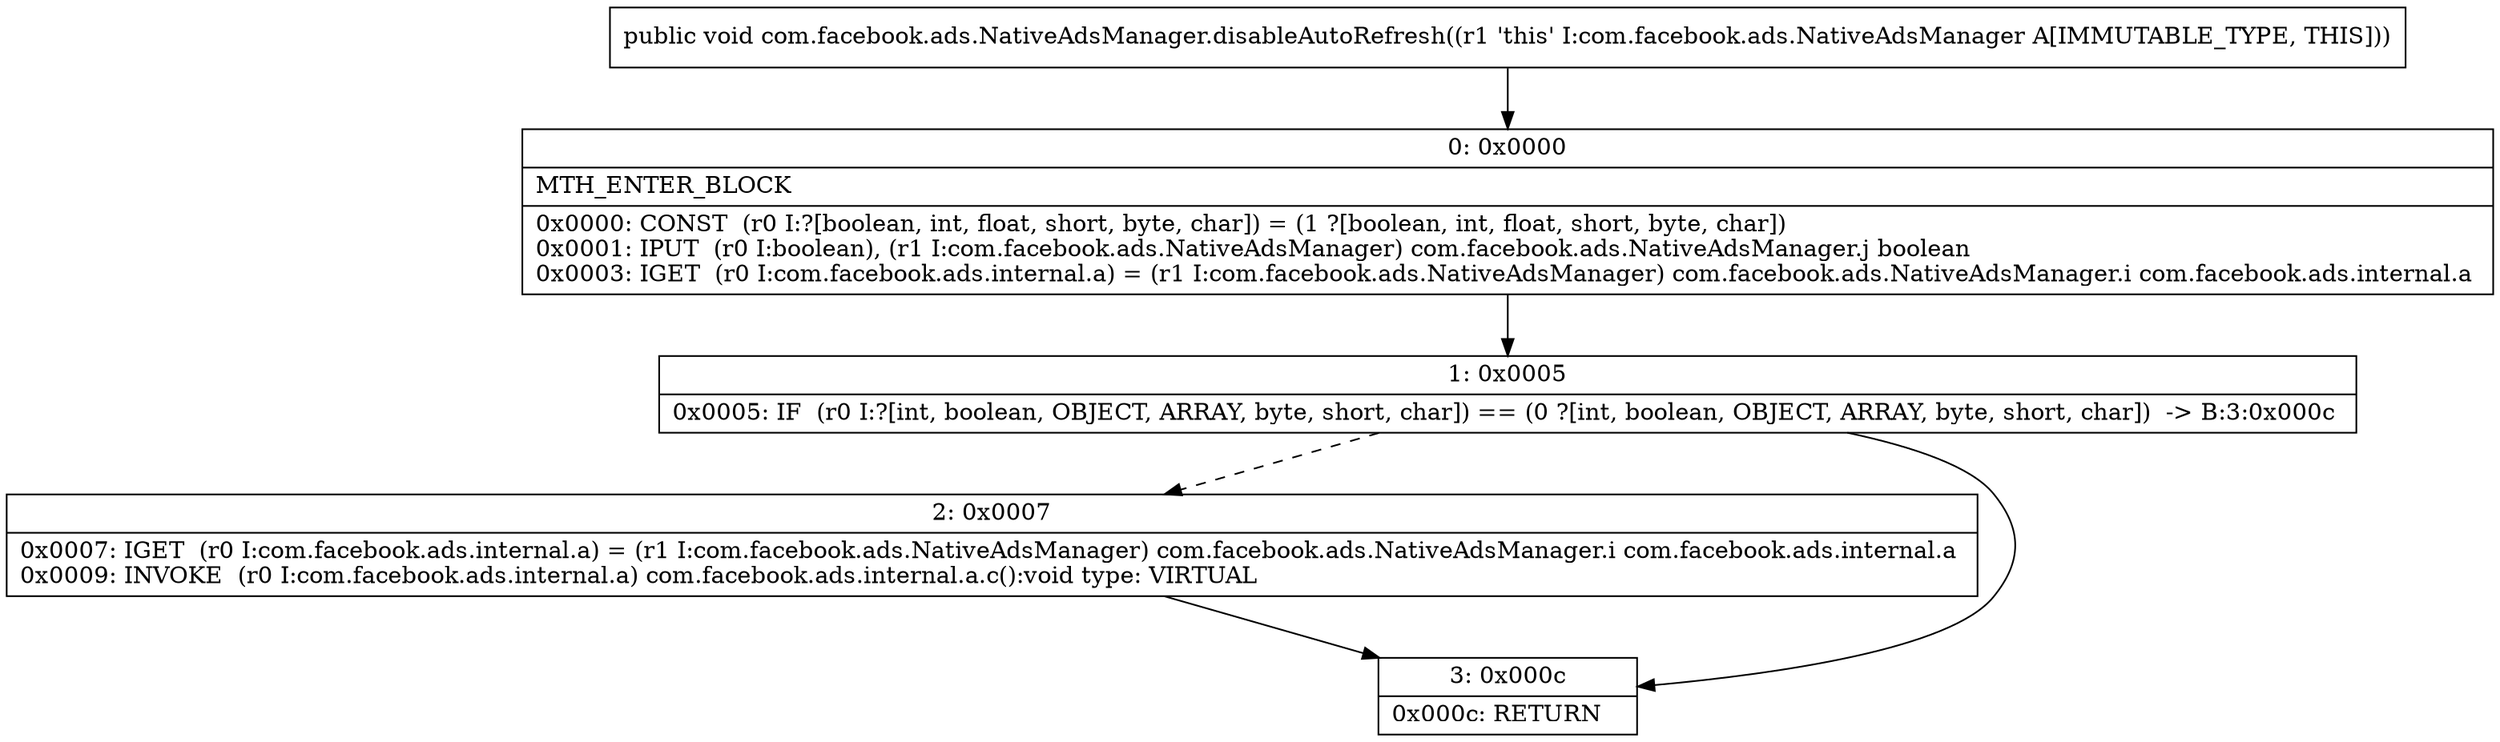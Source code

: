 digraph "CFG forcom.facebook.ads.NativeAdsManager.disableAutoRefresh()V" {
Node_0 [shape=record,label="{0\:\ 0x0000|MTH_ENTER_BLOCK\l|0x0000: CONST  (r0 I:?[boolean, int, float, short, byte, char]) = (1 ?[boolean, int, float, short, byte, char]) \l0x0001: IPUT  (r0 I:boolean), (r1 I:com.facebook.ads.NativeAdsManager) com.facebook.ads.NativeAdsManager.j boolean \l0x0003: IGET  (r0 I:com.facebook.ads.internal.a) = (r1 I:com.facebook.ads.NativeAdsManager) com.facebook.ads.NativeAdsManager.i com.facebook.ads.internal.a \l}"];
Node_1 [shape=record,label="{1\:\ 0x0005|0x0005: IF  (r0 I:?[int, boolean, OBJECT, ARRAY, byte, short, char]) == (0 ?[int, boolean, OBJECT, ARRAY, byte, short, char])  \-\> B:3:0x000c \l}"];
Node_2 [shape=record,label="{2\:\ 0x0007|0x0007: IGET  (r0 I:com.facebook.ads.internal.a) = (r1 I:com.facebook.ads.NativeAdsManager) com.facebook.ads.NativeAdsManager.i com.facebook.ads.internal.a \l0x0009: INVOKE  (r0 I:com.facebook.ads.internal.a) com.facebook.ads.internal.a.c():void type: VIRTUAL \l}"];
Node_3 [shape=record,label="{3\:\ 0x000c|0x000c: RETURN   \l}"];
MethodNode[shape=record,label="{public void com.facebook.ads.NativeAdsManager.disableAutoRefresh((r1 'this' I:com.facebook.ads.NativeAdsManager A[IMMUTABLE_TYPE, THIS])) }"];
MethodNode -> Node_0;
Node_0 -> Node_1;
Node_1 -> Node_2[style=dashed];
Node_1 -> Node_3;
Node_2 -> Node_3;
}

